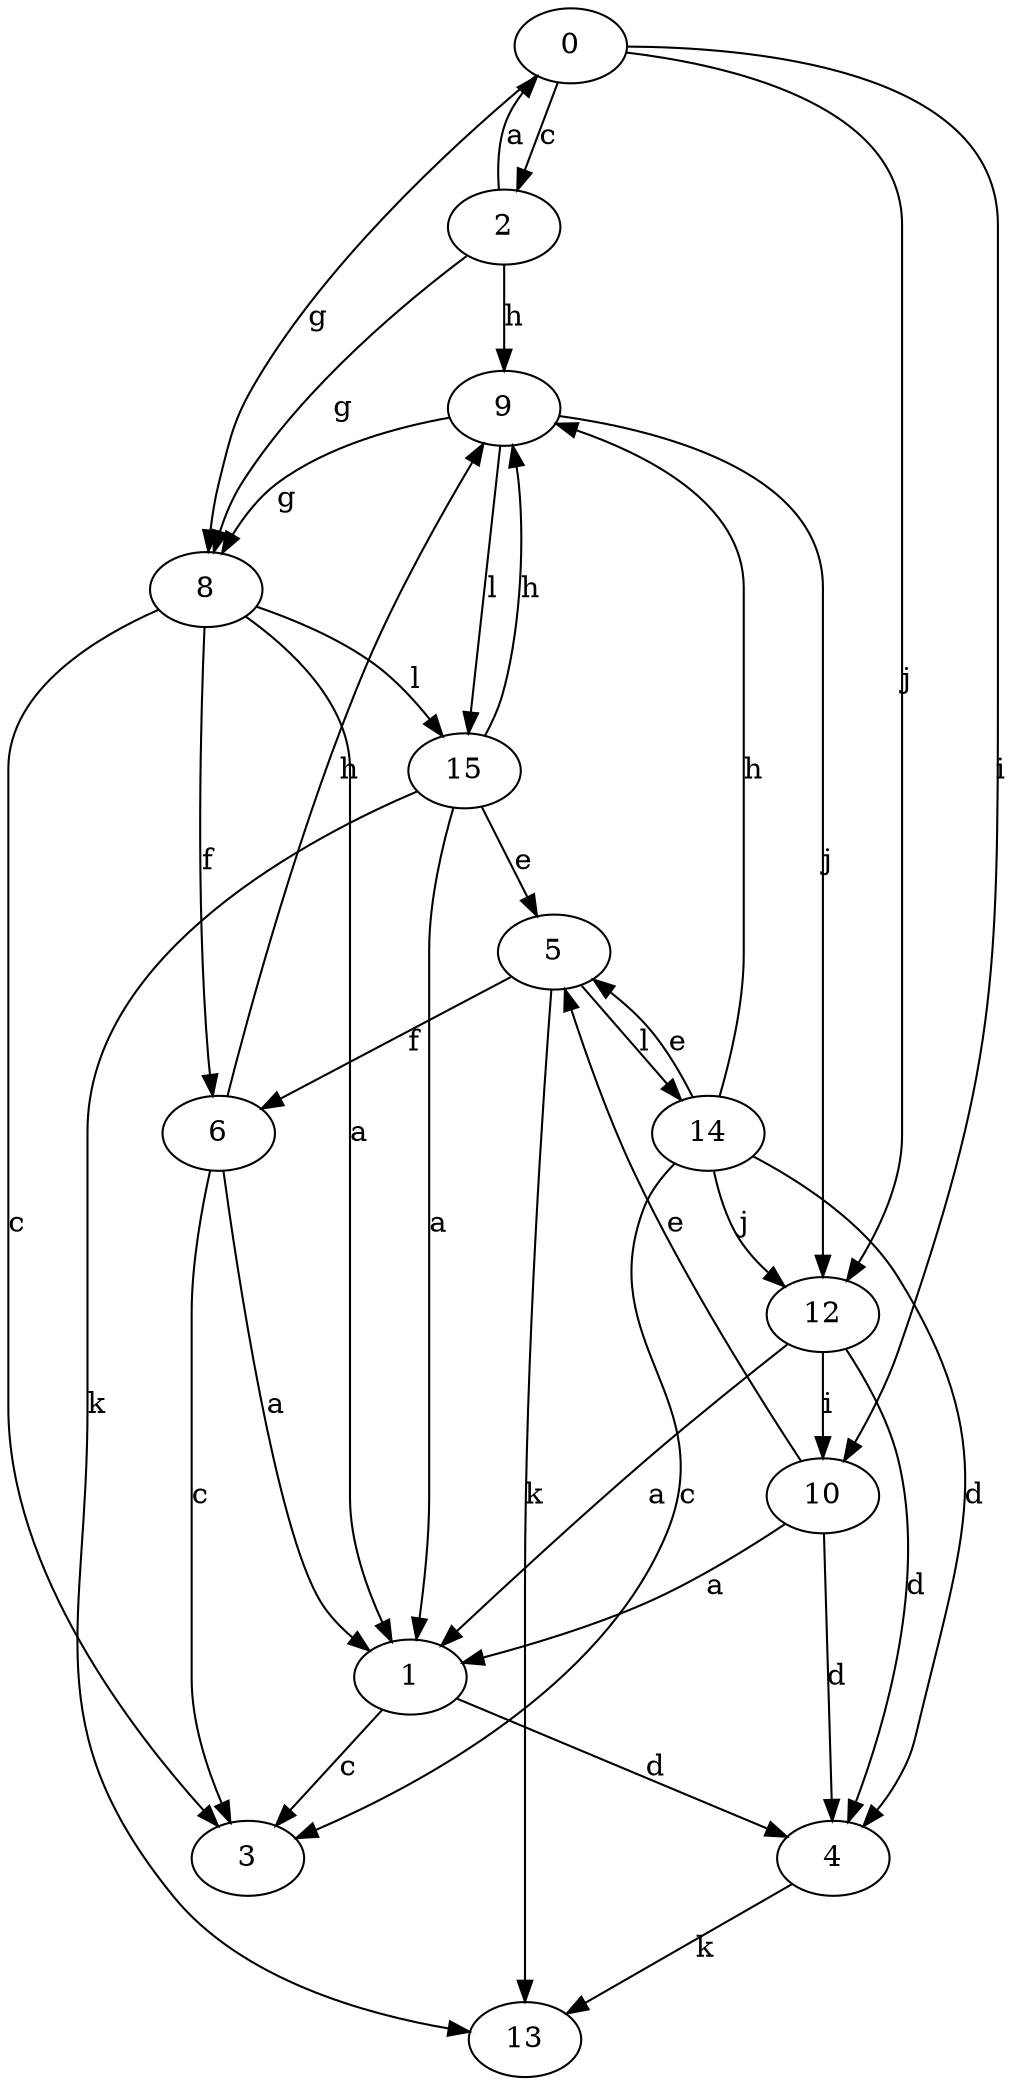 strict digraph  {
0;
1;
2;
3;
4;
5;
6;
8;
9;
10;
12;
13;
14;
15;
0 -> 2  [label=c];
0 -> 8  [label=g];
0 -> 10  [label=i];
0 -> 12  [label=j];
1 -> 3  [label=c];
1 -> 4  [label=d];
2 -> 0  [label=a];
2 -> 8  [label=g];
2 -> 9  [label=h];
4 -> 13  [label=k];
5 -> 6  [label=f];
5 -> 13  [label=k];
5 -> 14  [label=l];
6 -> 1  [label=a];
6 -> 3  [label=c];
6 -> 9  [label=h];
8 -> 1  [label=a];
8 -> 3  [label=c];
8 -> 6  [label=f];
8 -> 15  [label=l];
9 -> 8  [label=g];
9 -> 12  [label=j];
9 -> 15  [label=l];
10 -> 1  [label=a];
10 -> 4  [label=d];
10 -> 5  [label=e];
12 -> 1  [label=a];
12 -> 4  [label=d];
12 -> 10  [label=i];
14 -> 3  [label=c];
14 -> 4  [label=d];
14 -> 5  [label=e];
14 -> 9  [label=h];
14 -> 12  [label=j];
15 -> 1  [label=a];
15 -> 5  [label=e];
15 -> 9  [label=h];
15 -> 13  [label=k];
}
